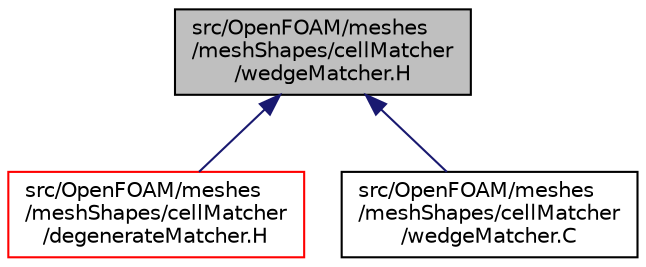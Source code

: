 digraph "src/OpenFOAM/meshes/meshShapes/cellMatcher/wedgeMatcher.H"
{
  bgcolor="transparent";
  edge [fontname="Helvetica",fontsize="10",labelfontname="Helvetica",labelfontsize="10"];
  node [fontname="Helvetica",fontsize="10",shape=record];
  Node181 [label="src/OpenFOAM/meshes\l/meshShapes/cellMatcher\l/wedgeMatcher.H",height=0.2,width=0.4,color="black", fillcolor="grey75", style="filled", fontcolor="black"];
  Node181 -> Node182 [dir="back",color="midnightblue",fontsize="10",style="solid",fontname="Helvetica"];
  Node182 [label="src/OpenFOAM/meshes\l/meshShapes/cellMatcher\l/degenerateMatcher.H",height=0.2,width=0.4,color="red",URL="$a11972.html"];
  Node181 -> Node187 [dir="back",color="midnightblue",fontsize="10",style="solid",fontname="Helvetica"];
  Node187 [label="src/OpenFOAM/meshes\l/meshShapes/cellMatcher\l/wedgeMatcher.C",height=0.2,width=0.4,color="black",URL="$a12005.html"];
}

